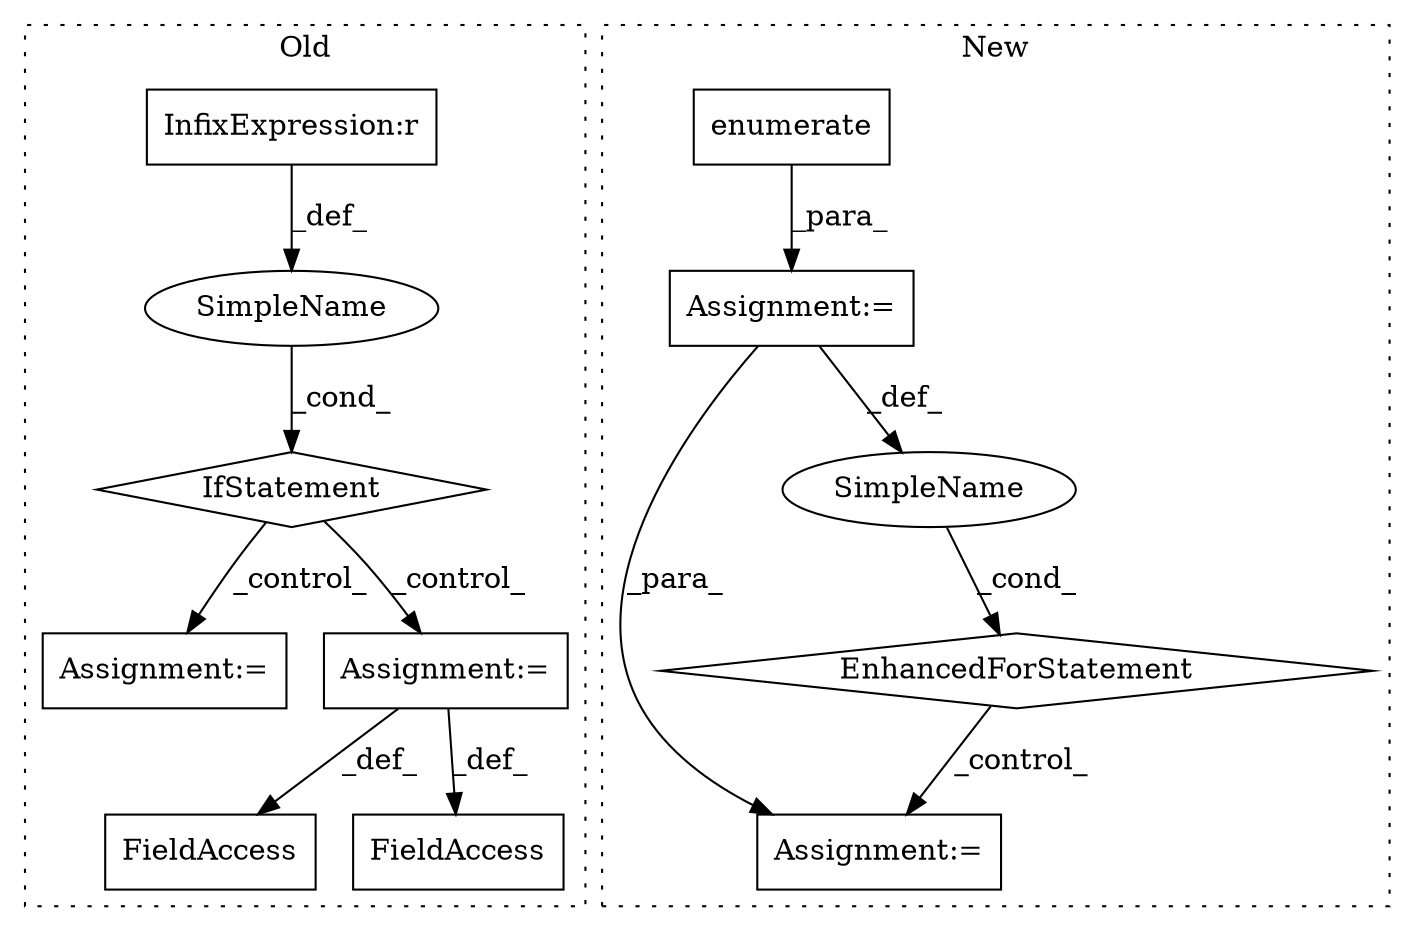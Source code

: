 digraph G {
subgraph cluster0 {
1 [label="IfStatement" a="25" s="665,684" l="4,2" shape="diamond"];
7 [label="InfixExpression:r" a="27" s="678" l="4" shape="box"];
8 [label="Assignment:=" a="7" s="1043" l="1" shape="box"];
9 [label="SimpleName" a="42" s="" l="" shape="ellipse"];
10 [label="Assignment:=" a="7" s="703" l="1" shape="box"];
11 [label="FieldAccess" a="22" s="873" l="18" shape="box"];
12 [label="FieldAccess" a="22" s="783" l="18" shape="box"];
label = "Old";
style="dotted";
}
subgraph cluster1 {
2 [label="enumerate" a="32" s="1452,1478" l="10,1" shape="box"];
3 [label="Assignment:=" a="7" s="1378,1479" l="63,2" shape="box"];
4 [label="EnhancedForStatement" a="70" s="1378,1479" l="63,2" shape="diamond"];
5 [label="Assignment:=" a="7" s="1630" l="1" shape="box"];
6 [label="SimpleName" a="42" s="1445" l="4" shape="ellipse"];
label = "New";
style="dotted";
}
1 -> 8 [label="_control_"];
1 -> 10 [label="_control_"];
2 -> 3 [label="_para_"];
3 -> 5 [label="_para_"];
3 -> 6 [label="_def_"];
4 -> 5 [label="_control_"];
6 -> 4 [label="_cond_"];
7 -> 9 [label="_def_"];
9 -> 1 [label="_cond_"];
10 -> 11 [label="_def_"];
10 -> 12 [label="_def_"];
}